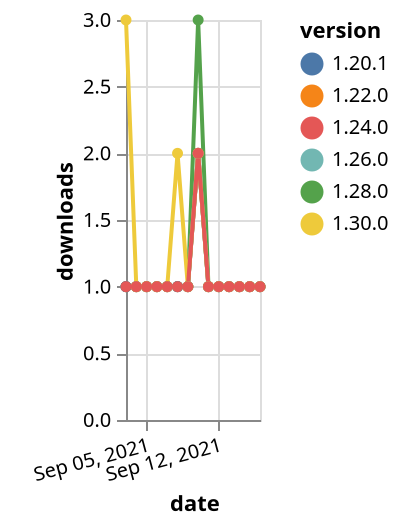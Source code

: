 {"$schema": "https://vega.github.io/schema/vega-lite/v5.json", "description": "A simple bar chart with embedded data.", "data": {"values": [{"date": "2021-09-03", "total": 193, "delta": 1, "version": "1.22.0"}, {"date": "2021-09-04", "total": 194, "delta": 1, "version": "1.22.0"}, {"date": "2021-09-05", "total": 195, "delta": 1, "version": "1.22.0"}, {"date": "2021-09-06", "total": 196, "delta": 1, "version": "1.22.0"}, {"date": "2021-09-07", "total": 197, "delta": 1, "version": "1.22.0"}, {"date": "2021-09-08", "total": 198, "delta": 1, "version": "1.22.0"}, {"date": "2021-09-09", "total": 199, "delta": 1, "version": "1.22.0"}, {"date": "2021-09-10", "total": 201, "delta": 2, "version": "1.22.0"}, {"date": "2021-09-11", "total": 202, "delta": 1, "version": "1.22.0"}, {"date": "2021-09-12", "total": 203, "delta": 1, "version": "1.22.0"}, {"date": "2021-09-13", "total": 204, "delta": 1, "version": "1.22.0"}, {"date": "2021-09-14", "total": 205, "delta": 1, "version": "1.22.0"}, {"date": "2021-09-15", "total": 206, "delta": 1, "version": "1.22.0"}, {"date": "2021-09-16", "total": 207, "delta": 1, "version": "1.22.0"}, {"date": "2021-09-03", "total": 181, "delta": 1, "version": "1.28.0"}, {"date": "2021-09-04", "total": 182, "delta": 1, "version": "1.28.0"}, {"date": "2021-09-05", "total": 183, "delta": 1, "version": "1.28.0"}, {"date": "2021-09-06", "total": 184, "delta": 1, "version": "1.28.0"}, {"date": "2021-09-07", "total": 185, "delta": 1, "version": "1.28.0"}, {"date": "2021-09-08", "total": 186, "delta": 1, "version": "1.28.0"}, {"date": "2021-09-09", "total": 187, "delta": 1, "version": "1.28.0"}, {"date": "2021-09-10", "total": 190, "delta": 3, "version": "1.28.0"}, {"date": "2021-09-11", "total": 191, "delta": 1, "version": "1.28.0"}, {"date": "2021-09-12", "total": 192, "delta": 1, "version": "1.28.0"}, {"date": "2021-09-13", "total": 193, "delta": 1, "version": "1.28.0"}, {"date": "2021-09-14", "total": 194, "delta": 1, "version": "1.28.0"}, {"date": "2021-09-15", "total": 195, "delta": 1, "version": "1.28.0"}, {"date": "2021-09-16", "total": 196, "delta": 1, "version": "1.28.0"}, {"date": "2021-09-03", "total": 151, "delta": 1, "version": "1.26.0"}, {"date": "2021-09-04", "total": 152, "delta": 1, "version": "1.26.0"}, {"date": "2021-09-05", "total": 153, "delta": 1, "version": "1.26.0"}, {"date": "2021-09-06", "total": 154, "delta": 1, "version": "1.26.0"}, {"date": "2021-09-07", "total": 155, "delta": 1, "version": "1.26.0"}, {"date": "2021-09-08", "total": 156, "delta": 1, "version": "1.26.0"}, {"date": "2021-09-09", "total": 157, "delta": 1, "version": "1.26.0"}, {"date": "2021-09-10", "total": 159, "delta": 2, "version": "1.26.0"}, {"date": "2021-09-11", "total": 160, "delta": 1, "version": "1.26.0"}, {"date": "2021-09-12", "total": 161, "delta": 1, "version": "1.26.0"}, {"date": "2021-09-13", "total": 162, "delta": 1, "version": "1.26.0"}, {"date": "2021-09-14", "total": 163, "delta": 1, "version": "1.26.0"}, {"date": "2021-09-15", "total": 164, "delta": 1, "version": "1.26.0"}, {"date": "2021-09-16", "total": 165, "delta": 1, "version": "1.26.0"}, {"date": "2021-09-03", "total": 243, "delta": 1, "version": "1.20.1"}, {"date": "2021-09-04", "total": 244, "delta": 1, "version": "1.20.1"}, {"date": "2021-09-05", "total": 245, "delta": 1, "version": "1.20.1"}, {"date": "2021-09-06", "total": 246, "delta": 1, "version": "1.20.1"}, {"date": "2021-09-07", "total": 247, "delta": 1, "version": "1.20.1"}, {"date": "2021-09-08", "total": 248, "delta": 1, "version": "1.20.1"}, {"date": "2021-09-09", "total": 249, "delta": 1, "version": "1.20.1"}, {"date": "2021-09-10", "total": 251, "delta": 2, "version": "1.20.1"}, {"date": "2021-09-11", "total": 252, "delta": 1, "version": "1.20.1"}, {"date": "2021-09-12", "total": 253, "delta": 1, "version": "1.20.1"}, {"date": "2021-09-13", "total": 254, "delta": 1, "version": "1.20.1"}, {"date": "2021-09-14", "total": 255, "delta": 1, "version": "1.20.1"}, {"date": "2021-09-15", "total": 256, "delta": 1, "version": "1.20.1"}, {"date": "2021-09-16", "total": 257, "delta": 1, "version": "1.20.1"}, {"date": "2021-09-03", "total": 119, "delta": 3, "version": "1.30.0"}, {"date": "2021-09-04", "total": 120, "delta": 1, "version": "1.30.0"}, {"date": "2021-09-05", "total": 121, "delta": 1, "version": "1.30.0"}, {"date": "2021-09-06", "total": 122, "delta": 1, "version": "1.30.0"}, {"date": "2021-09-07", "total": 123, "delta": 1, "version": "1.30.0"}, {"date": "2021-09-08", "total": 125, "delta": 2, "version": "1.30.0"}, {"date": "2021-09-09", "total": 126, "delta": 1, "version": "1.30.0"}, {"date": "2021-09-10", "total": 128, "delta": 2, "version": "1.30.0"}, {"date": "2021-09-11", "total": 129, "delta": 1, "version": "1.30.0"}, {"date": "2021-09-12", "total": 130, "delta": 1, "version": "1.30.0"}, {"date": "2021-09-13", "total": 131, "delta": 1, "version": "1.30.0"}, {"date": "2021-09-14", "total": 132, "delta": 1, "version": "1.30.0"}, {"date": "2021-09-15", "total": 133, "delta": 1, "version": "1.30.0"}, {"date": "2021-09-16", "total": 134, "delta": 1, "version": "1.30.0"}, {"date": "2021-09-03", "total": 176, "delta": 1, "version": "1.24.0"}, {"date": "2021-09-04", "total": 177, "delta": 1, "version": "1.24.0"}, {"date": "2021-09-05", "total": 178, "delta": 1, "version": "1.24.0"}, {"date": "2021-09-06", "total": 179, "delta": 1, "version": "1.24.0"}, {"date": "2021-09-07", "total": 180, "delta": 1, "version": "1.24.0"}, {"date": "2021-09-08", "total": 181, "delta": 1, "version": "1.24.0"}, {"date": "2021-09-09", "total": 182, "delta": 1, "version": "1.24.0"}, {"date": "2021-09-10", "total": 184, "delta": 2, "version": "1.24.0"}, {"date": "2021-09-11", "total": 185, "delta": 1, "version": "1.24.0"}, {"date": "2021-09-12", "total": 186, "delta": 1, "version": "1.24.0"}, {"date": "2021-09-13", "total": 187, "delta": 1, "version": "1.24.0"}, {"date": "2021-09-14", "total": 188, "delta": 1, "version": "1.24.0"}, {"date": "2021-09-15", "total": 189, "delta": 1, "version": "1.24.0"}, {"date": "2021-09-16", "total": 190, "delta": 1, "version": "1.24.0"}]}, "width": "container", "mark": {"type": "line", "point": {"filled": true}}, "encoding": {"x": {"field": "date", "type": "temporal", "timeUnit": "yearmonthdate", "title": "date", "axis": {"labelAngle": -15}}, "y": {"field": "delta", "type": "quantitative", "title": "downloads"}, "color": {"field": "version", "type": "nominal"}, "tooltip": {"field": "delta"}}}